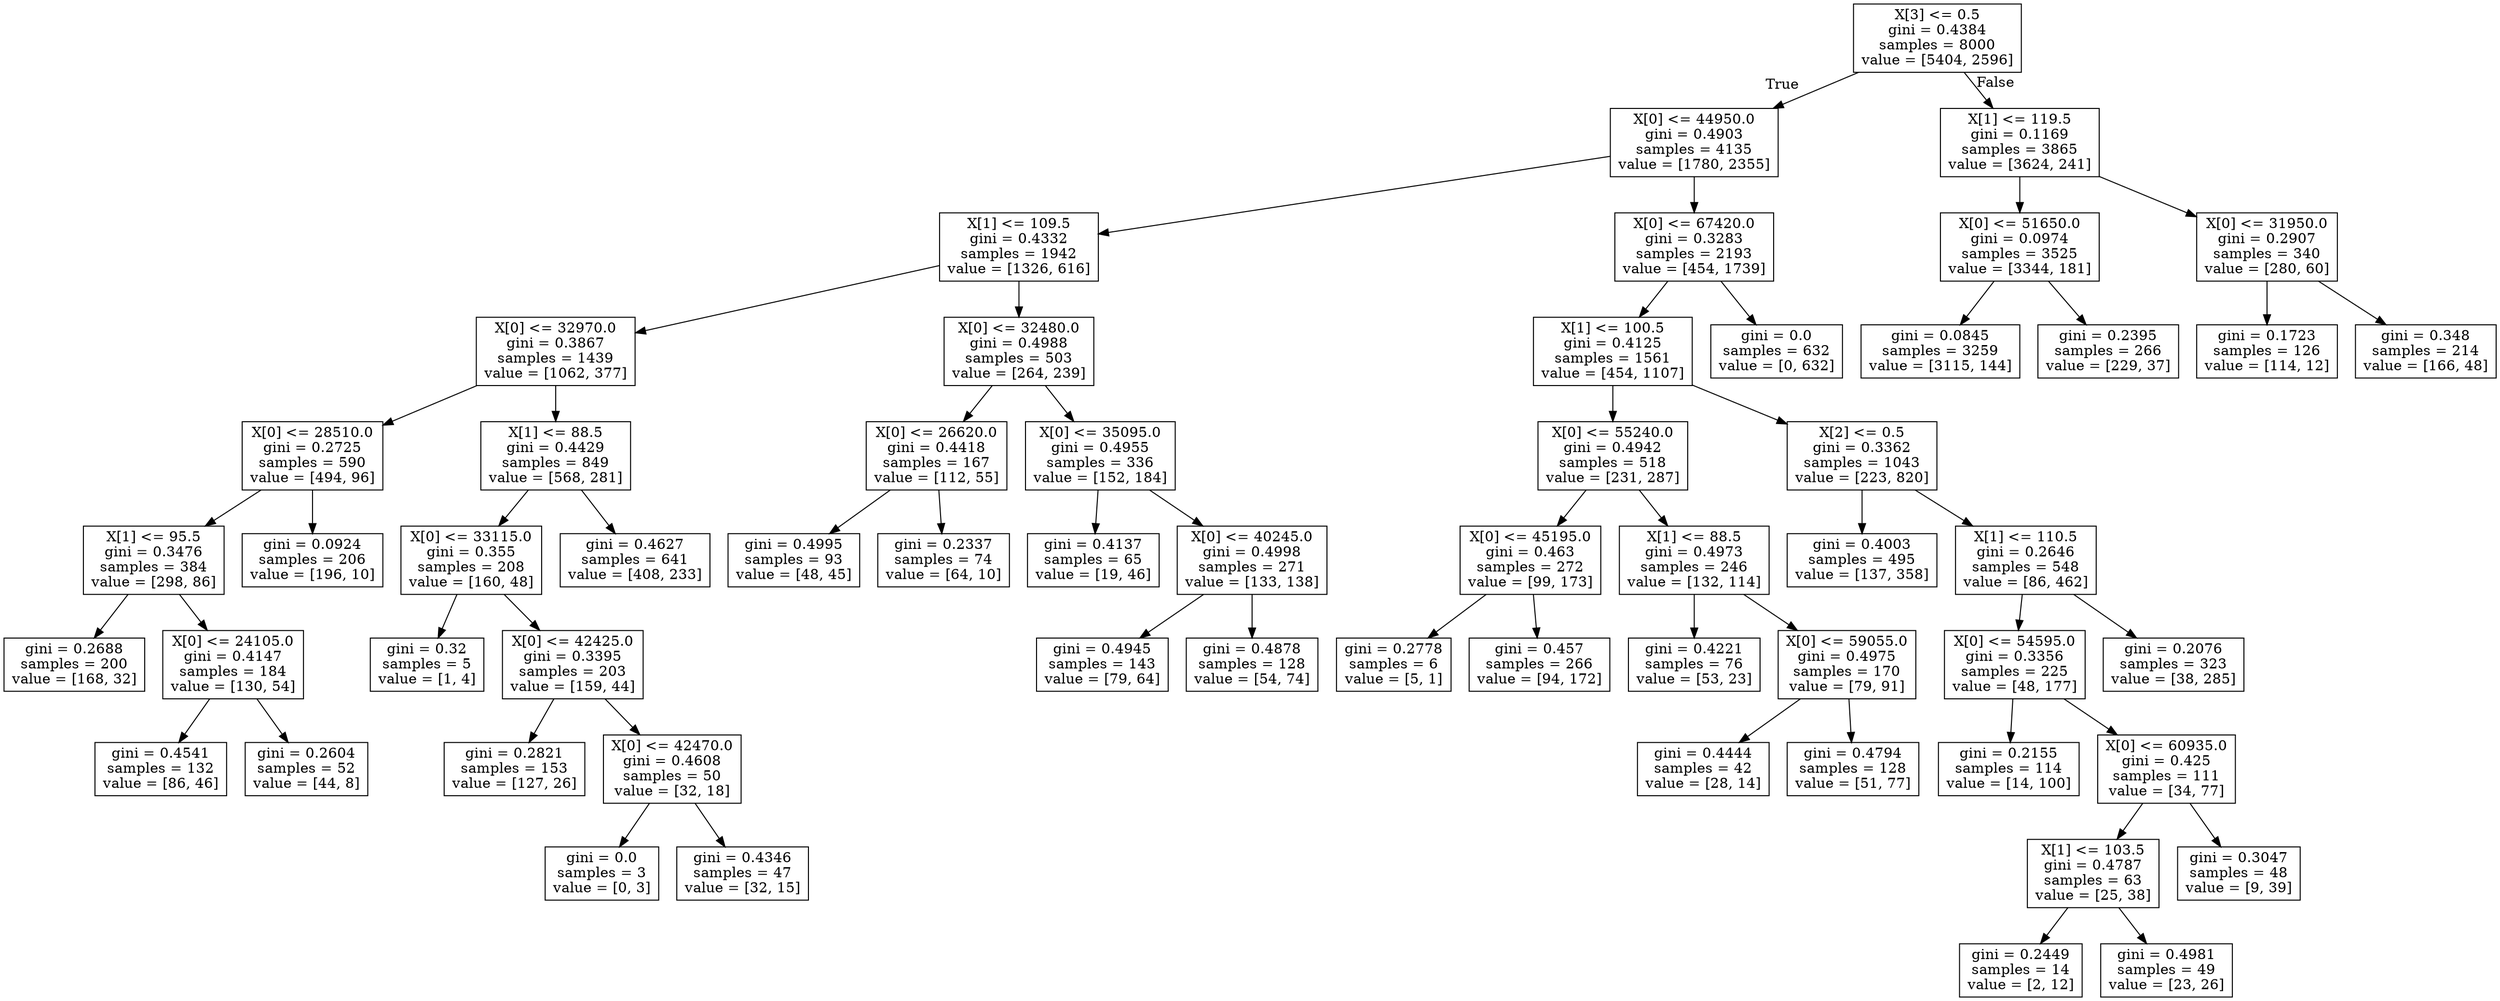 digraph Tree {
node [shape=box] ;
0 [label="X[3] <= 0.5\ngini = 0.4384\nsamples = 8000\nvalue = [5404, 2596]"] ;
1 [label="X[0] <= 44950.0\ngini = 0.4903\nsamples = 4135\nvalue = [1780, 2355]"] ;
0 -> 1 [labeldistance=2.5, labelangle=45, headlabel="True"] ;
3 [label="X[1] <= 109.5\ngini = 0.4332\nsamples = 1942\nvalue = [1326, 616]"] ;
1 -> 3 ;
9 [label="X[0] <= 32970.0\ngini = 0.3867\nsamples = 1439\nvalue = [1062, 377]"] ;
3 -> 9 ;
11 [label="X[0] <= 28510.0\ngini = 0.2725\nsamples = 590\nvalue = [494, 96]"] ;
9 -> 11 ;
19 [label="X[1] <= 95.5\ngini = 0.3476\nsamples = 384\nvalue = [298, 86]"] ;
11 -> 19 ;
35 [label="gini = 0.2688\nsamples = 200\nvalue = [168, 32]"] ;
19 -> 35 ;
36 [label="X[0] <= 24105.0\ngini = 0.4147\nsamples = 184\nvalue = [130, 54]"] ;
19 -> 36 ;
39 [label="gini = 0.4541\nsamples = 132\nvalue = [86, 46]"] ;
36 -> 39 ;
40 [label="gini = 0.2604\nsamples = 52\nvalue = [44, 8]"] ;
36 -> 40 ;
20 [label="gini = 0.0924\nsamples = 206\nvalue = [196, 10]"] ;
11 -> 20 ;
12 [label="X[1] <= 88.5\ngini = 0.4429\nsamples = 849\nvalue = [568, 281]"] ;
9 -> 12 ;
27 [label="X[0] <= 33115.0\ngini = 0.355\nsamples = 208\nvalue = [160, 48]"] ;
12 -> 27 ;
37 [label="gini = 0.32\nsamples = 5\nvalue = [1, 4]"] ;
27 -> 37 ;
38 [label="X[0] <= 42425.0\ngini = 0.3395\nsamples = 203\nvalue = [159, 44]"] ;
27 -> 38 ;
41 [label="gini = 0.2821\nsamples = 153\nvalue = [127, 26]"] ;
38 -> 41 ;
42 [label="X[0] <= 42470.0\ngini = 0.4608\nsamples = 50\nvalue = [32, 18]"] ;
38 -> 42 ;
47 [label="gini = 0.0\nsamples = 3\nvalue = [0, 3]"] ;
42 -> 47 ;
48 [label="gini = 0.4346\nsamples = 47\nvalue = [32, 15]"] ;
42 -> 48 ;
28 [label="gini = 0.4627\nsamples = 641\nvalue = [408, 233]"] ;
12 -> 28 ;
10 [label="X[0] <= 32480.0\ngini = 0.4988\nsamples = 503\nvalue = [264, 239]"] ;
3 -> 10 ;
13 [label="X[0] <= 26620.0\ngini = 0.4418\nsamples = 167\nvalue = [112, 55]"] ;
10 -> 13 ;
15 [label="gini = 0.4995\nsamples = 93\nvalue = [48, 45]"] ;
13 -> 15 ;
16 [label="gini = 0.2337\nsamples = 74\nvalue = [64, 10]"] ;
13 -> 16 ;
14 [label="X[0] <= 35095.0\ngini = 0.4955\nsamples = 336\nvalue = [152, 184]"] ;
10 -> 14 ;
33 [label="gini = 0.4137\nsamples = 65\nvalue = [19, 46]"] ;
14 -> 33 ;
34 [label="X[0] <= 40245.0\ngini = 0.4998\nsamples = 271\nvalue = [133, 138]"] ;
14 -> 34 ;
57 [label="gini = 0.4945\nsamples = 143\nvalue = [79, 64]"] ;
34 -> 57 ;
58 [label="gini = 0.4878\nsamples = 128\nvalue = [54, 74]"] ;
34 -> 58 ;
4 [label="X[0] <= 67420.0\ngini = 0.3283\nsamples = 2193\nvalue = [454, 1739]"] ;
1 -> 4 ;
5 [label="X[1] <= 100.5\ngini = 0.4125\nsamples = 1561\nvalue = [454, 1107]"] ;
4 -> 5 ;
7 [label="X[0] <= 55240.0\ngini = 0.4942\nsamples = 518\nvalue = [231, 287]"] ;
5 -> 7 ;
21 [label="X[0] <= 45195.0\ngini = 0.463\nsamples = 272\nvalue = [99, 173]"] ;
7 -> 21 ;
43 [label="gini = 0.2778\nsamples = 6\nvalue = [5, 1]"] ;
21 -> 43 ;
44 [label="gini = 0.457\nsamples = 266\nvalue = [94, 172]"] ;
21 -> 44 ;
22 [label="X[1] <= 88.5\ngini = 0.4973\nsamples = 246\nvalue = [132, 114]"] ;
7 -> 22 ;
25 [label="gini = 0.4221\nsamples = 76\nvalue = [53, 23]"] ;
22 -> 25 ;
26 [label="X[0] <= 59055.0\ngini = 0.4975\nsamples = 170\nvalue = [79, 91]"] ;
22 -> 26 ;
29 [label="gini = 0.4444\nsamples = 42\nvalue = [28, 14]"] ;
26 -> 29 ;
30 [label="gini = 0.4794\nsamples = 128\nvalue = [51, 77]"] ;
26 -> 30 ;
8 [label="X[2] <= 0.5\ngini = 0.3362\nsamples = 1043\nvalue = [223, 820]"] ;
5 -> 8 ;
23 [label="gini = 0.4003\nsamples = 495\nvalue = [137, 358]"] ;
8 -> 23 ;
24 [label="X[1] <= 110.5\ngini = 0.2646\nsamples = 548\nvalue = [86, 462]"] ;
8 -> 24 ;
49 [label="X[0] <= 54595.0\ngini = 0.3356\nsamples = 225\nvalue = [48, 177]"] ;
24 -> 49 ;
51 [label="gini = 0.2155\nsamples = 114\nvalue = [14, 100]"] ;
49 -> 51 ;
52 [label="X[0] <= 60935.0\ngini = 0.425\nsamples = 111\nvalue = [34, 77]"] ;
49 -> 52 ;
53 [label="X[1] <= 103.5\ngini = 0.4787\nsamples = 63\nvalue = [25, 38]"] ;
52 -> 53 ;
55 [label="gini = 0.2449\nsamples = 14\nvalue = [2, 12]"] ;
53 -> 55 ;
56 [label="gini = 0.4981\nsamples = 49\nvalue = [23, 26]"] ;
53 -> 56 ;
54 [label="gini = 0.3047\nsamples = 48\nvalue = [9, 39]"] ;
52 -> 54 ;
50 [label="gini = 0.2076\nsamples = 323\nvalue = [38, 285]"] ;
24 -> 50 ;
6 [label="gini = 0.0\nsamples = 632\nvalue = [0, 632]"] ;
4 -> 6 ;
2 [label="X[1] <= 119.5\ngini = 0.1169\nsamples = 3865\nvalue = [3624, 241]"] ;
0 -> 2 [labeldistance=2.5, labelangle=-45, headlabel="False"] ;
17 [label="X[0] <= 51650.0\ngini = 0.0974\nsamples = 3525\nvalue = [3344, 181]"] ;
2 -> 17 ;
31 [label="gini = 0.0845\nsamples = 3259\nvalue = [3115, 144]"] ;
17 -> 31 ;
32 [label="gini = 0.2395\nsamples = 266\nvalue = [229, 37]"] ;
17 -> 32 ;
18 [label="X[0] <= 31950.0\ngini = 0.2907\nsamples = 340\nvalue = [280, 60]"] ;
2 -> 18 ;
45 [label="gini = 0.1723\nsamples = 126\nvalue = [114, 12]"] ;
18 -> 45 ;
46 [label="gini = 0.348\nsamples = 214\nvalue = [166, 48]"] ;
18 -> 46 ;
}
